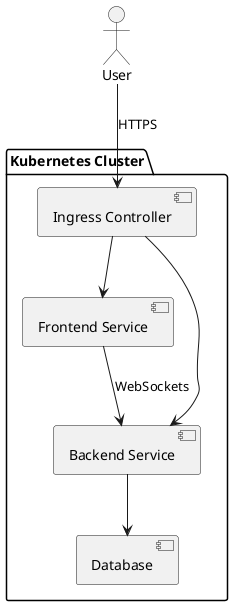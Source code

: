 @startuml

actor User

package "Kubernetes Cluster" {
  [Ingress Controller] as ingress
  [Frontend Service] as frontend
  [Backend Service] as backend
  [Database] as db1
}

User --> ingress : HTTPS
ingress --> frontend
ingress --> backend

frontend --> backend : WebSockets

backend --> db1

@enduml